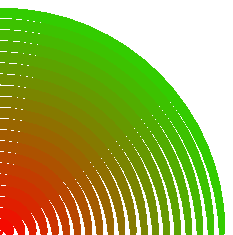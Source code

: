 
defaultfont:="ptmr8r";
warningcheck:=0;
beginfig(1)
pickup pencircle scaled 4pt
   yscaled .2pt rotated 60;
n:=4;
for i := (n*20) step -(n) until (n):
 c:=((n*20)-i)/(n*2);
 draw (i,0)..(0,i)..(-i,0)
      ..(0,-(i-n))..(i-n,0)
 withcolor ((100-i)/100,i/100,0);
endfor
endfig;
end;
